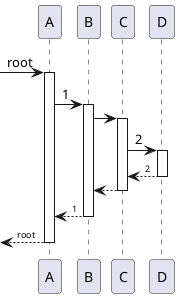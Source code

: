 @startuml
skinparam maxmessagesize 500
skinparam responseMessageBelowArrow true
[-> A: root
activate A
  A -> B: 1
  activate B
    B -> C
    activate C
      C -> D: 2
      activate D
      return <size:9>2</size>
    return
  return <size:9>1</size>
return <size:9>root</size>
@enduml
